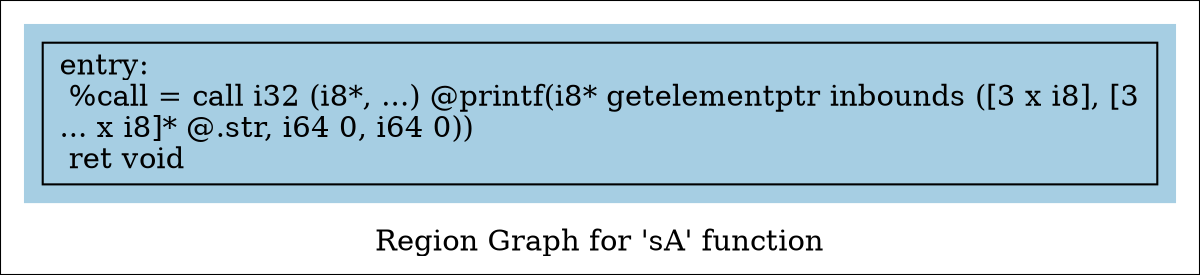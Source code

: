 digraph "Region Graph for 'sA' function" {
	label="Region Graph for 'sA' function";

	Node0x55b3c62e96f0 [shape=record,label="{entry:\l  %call = call i32 (i8*, ...) @printf(i8* getelementptr inbounds ([3 x i8], [3\l... x i8]* @.str, i64 0, i64 0))\l  ret void\l}"];
	colorscheme = "paired12"
        subgraph cluster_0x55b3c62ec430 {
          label = "";
          style = filled;
          color = 1
          Node0x55b3c62e96f0;
        }
}
